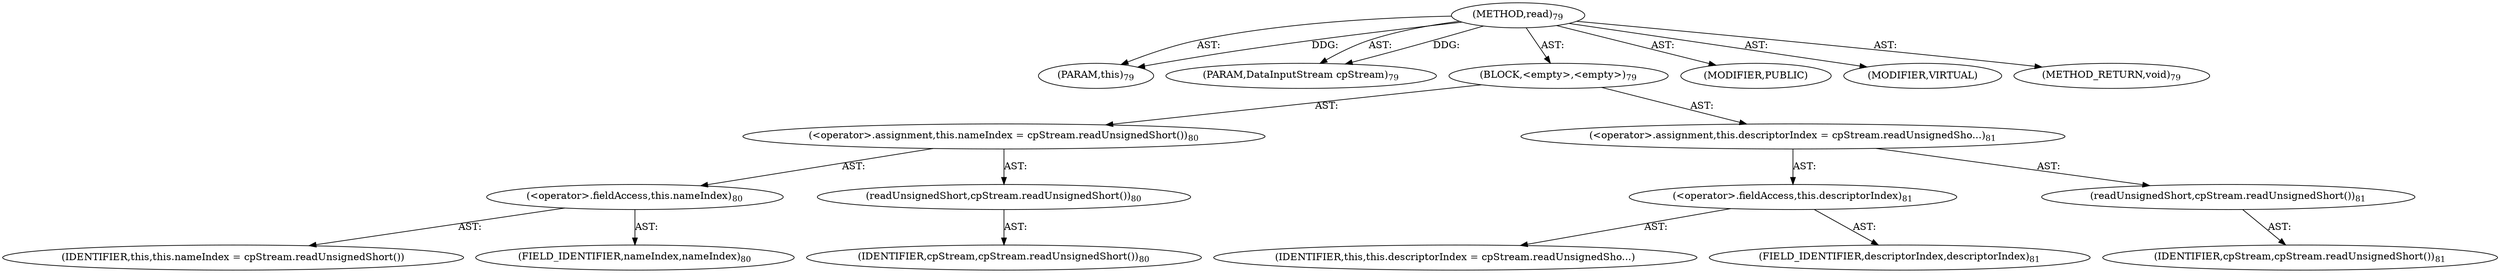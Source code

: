 digraph "read" {  
"111669149697" [label = <(METHOD,read)<SUB>79</SUB>> ]
"115964116994" [label = <(PARAM,this)<SUB>79</SUB>> ]
"115964116995" [label = <(PARAM,DataInputStream cpStream)<SUB>79</SUB>> ]
"25769803777" [label = <(BLOCK,&lt;empty&gt;,&lt;empty&gt;)<SUB>79</SUB>> ]
"30064771073" [label = <(&lt;operator&gt;.assignment,this.nameIndex = cpStream.readUnsignedShort())<SUB>80</SUB>> ]
"30064771074" [label = <(&lt;operator&gt;.fieldAccess,this.nameIndex)<SUB>80</SUB>> ]
"68719476739" [label = <(IDENTIFIER,this,this.nameIndex = cpStream.readUnsignedShort())> ]
"55834574848" [label = <(FIELD_IDENTIFIER,nameIndex,nameIndex)<SUB>80</SUB>> ]
"30064771075" [label = <(readUnsignedShort,cpStream.readUnsignedShort())<SUB>80</SUB>> ]
"68719476740" [label = <(IDENTIFIER,cpStream,cpStream.readUnsignedShort())<SUB>80</SUB>> ]
"30064771076" [label = <(&lt;operator&gt;.assignment,this.descriptorIndex = cpStream.readUnsignedSho...)<SUB>81</SUB>> ]
"30064771077" [label = <(&lt;operator&gt;.fieldAccess,this.descriptorIndex)<SUB>81</SUB>> ]
"68719476741" [label = <(IDENTIFIER,this,this.descriptorIndex = cpStream.readUnsignedSho...)> ]
"55834574849" [label = <(FIELD_IDENTIFIER,descriptorIndex,descriptorIndex)<SUB>81</SUB>> ]
"30064771078" [label = <(readUnsignedShort,cpStream.readUnsignedShort())<SUB>81</SUB>> ]
"68719476742" [label = <(IDENTIFIER,cpStream,cpStream.readUnsignedShort())<SUB>81</SUB>> ]
"133143986178" [label = <(MODIFIER,PUBLIC)> ]
"133143986179" [label = <(MODIFIER,VIRTUAL)> ]
"128849018881" [label = <(METHOD_RETURN,void)<SUB>79</SUB>> ]
  "111669149697" -> "115964116994"  [ label = "AST: "] 
  "111669149697" -> "115964116995"  [ label = "AST: "] 
  "111669149697" -> "25769803777"  [ label = "AST: "] 
  "111669149697" -> "133143986178"  [ label = "AST: "] 
  "111669149697" -> "133143986179"  [ label = "AST: "] 
  "111669149697" -> "128849018881"  [ label = "AST: "] 
  "25769803777" -> "30064771073"  [ label = "AST: "] 
  "25769803777" -> "30064771076"  [ label = "AST: "] 
  "30064771073" -> "30064771074"  [ label = "AST: "] 
  "30064771073" -> "30064771075"  [ label = "AST: "] 
  "30064771074" -> "68719476739"  [ label = "AST: "] 
  "30064771074" -> "55834574848"  [ label = "AST: "] 
  "30064771075" -> "68719476740"  [ label = "AST: "] 
  "30064771076" -> "30064771077"  [ label = "AST: "] 
  "30064771076" -> "30064771078"  [ label = "AST: "] 
  "30064771077" -> "68719476741"  [ label = "AST: "] 
  "30064771077" -> "55834574849"  [ label = "AST: "] 
  "30064771078" -> "68719476742"  [ label = "AST: "] 
  "111669149697" -> "115964116994"  [ label = "DDG: "] 
  "111669149697" -> "115964116995"  [ label = "DDG: "] 
}
